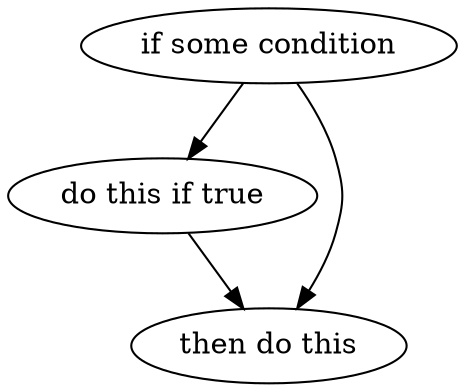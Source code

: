 digraph simple_if{
	a -> b;
	a -> c;
	b -> c;
	a[label="if some condition"];
	b[label="do this if true"];
	c[label="then do this"];
}

